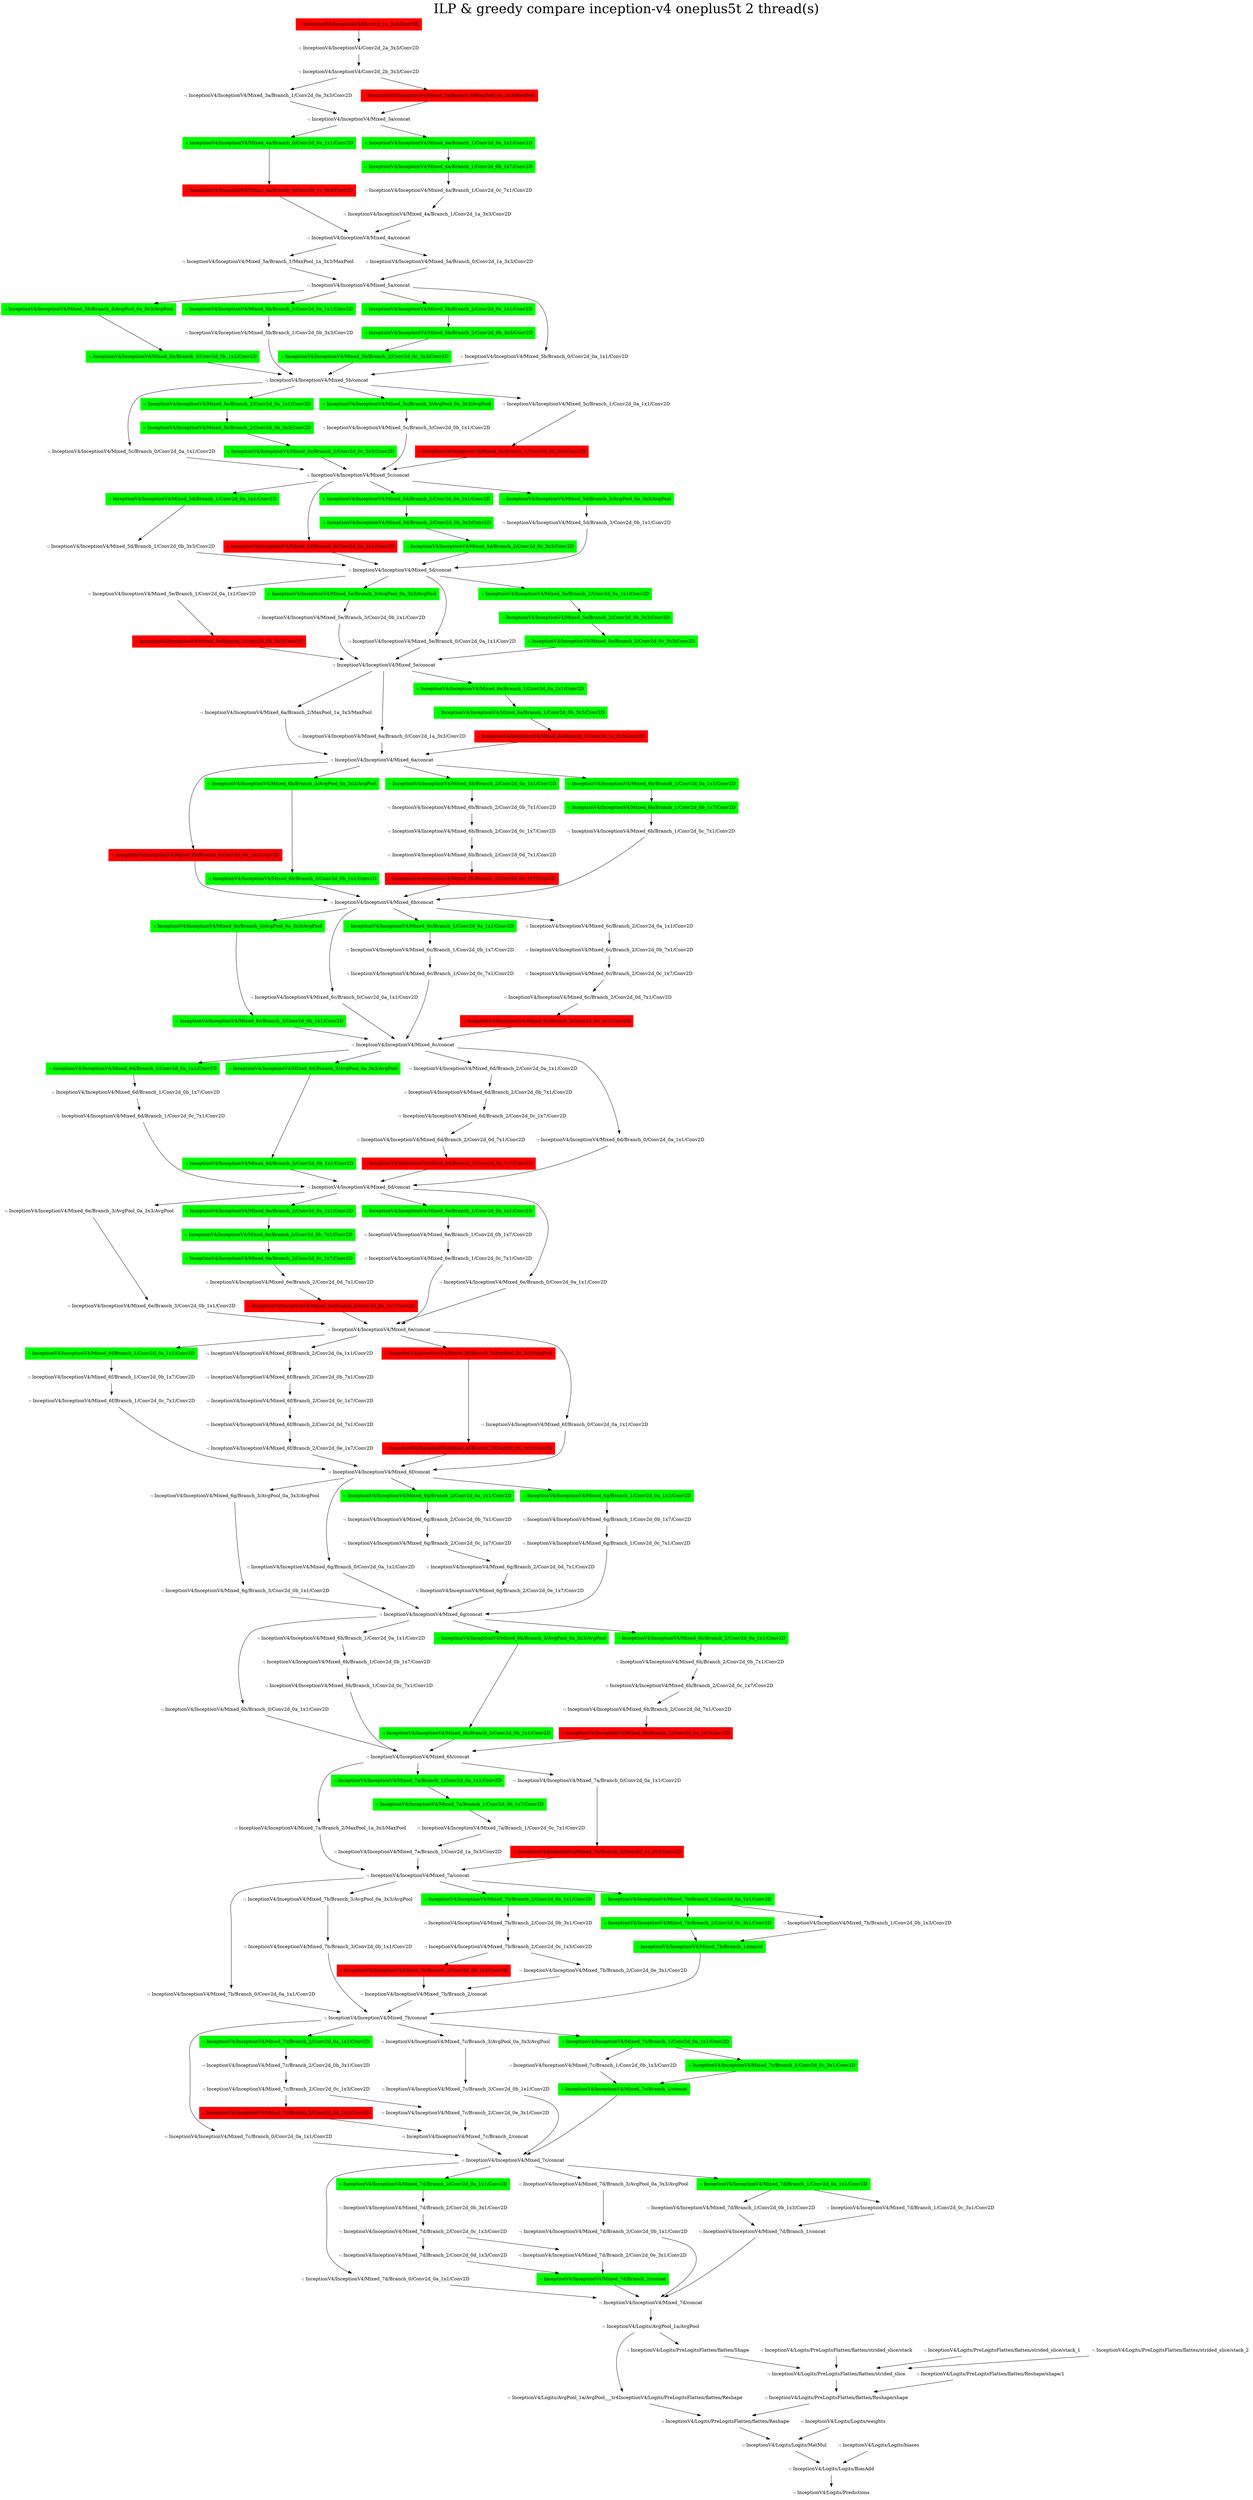 digraph G {
label     = "ILP & greedy compare inception-v4 oneplus5t 2 thread(s)"
    labelloc  =  t // t: Place the graph's title on top.
    fontsize  = 40 // Make title stand out by giving a large font size
    fontcolor = black"-: InceptionV4/InceptionV4/Conv2d_1a_3x3/Conv2D"->"-: InceptionV4/InceptionV4/Conv2d_2a_3x3/Conv2D";
"-: InceptionV4/InceptionV4/Conv2d_1a_3x3/Conv2D" [shape=box,style=filled,color=red];
"-: InceptionV4/InceptionV4/Conv2d_2a_3x3/Conv2D"->"-: InceptionV4/InceptionV4/Conv2d_2b_3x3/Conv2D";
"-: InceptionV4/InceptionV4/Conv2d_2a_3x3/Conv2D" [shape=box,style=filled,color=white];
"-: InceptionV4/InceptionV4/Conv2d_2b_3x3/Conv2D"->"-: InceptionV4/InceptionV4/Mixed_3a/Branch_1/Conv2d_0a_3x3/Conv2D";
"-: InceptionV4/InceptionV4/Conv2d_2b_3x3/Conv2D"->"-: InceptionV4/InceptionV4/Mixed_3a/Branch_0/MaxPool_0a_3x3/MaxPool";
"-: InceptionV4/InceptionV4/Conv2d_2b_3x3/Conv2D" [shape=box,style=filled,color=white];
"-: InceptionV4/InceptionV4/Mixed_3a/Branch_0/MaxPool_0a_3x3/MaxPool"->"-: InceptionV4/InceptionV4/Mixed_3a/concat";
"-: InceptionV4/InceptionV4/Mixed_3a/Branch_0/MaxPool_0a_3x3/MaxPool" [shape=box,style=filled,color=red];
"-: InceptionV4/InceptionV4/Mixed_3a/Branch_1/Conv2d_0a_3x3/Conv2D"->"-: InceptionV4/InceptionV4/Mixed_3a/concat";
"-: InceptionV4/InceptionV4/Mixed_3a/Branch_1/Conv2d_0a_3x3/Conv2D" [shape=box,style=filled,color=white];
"-: InceptionV4/InceptionV4/Mixed_3a/concat"->"-: InceptionV4/InceptionV4/Mixed_4a/Branch_0/Conv2d_0a_1x1/Conv2D";
"-: InceptionV4/InceptionV4/Mixed_3a/concat"->"-: InceptionV4/InceptionV4/Mixed_4a/Branch_1/Conv2d_0a_1x1/Conv2D";
"-: InceptionV4/InceptionV4/Mixed_3a/concat" [shape=box,style=filled,color=white];
"-: InceptionV4/InceptionV4/Mixed_4a/Branch_0/Conv2d_0a_1x1/Conv2D"->"-: InceptionV4/InceptionV4/Mixed_4a/Branch_0/Conv2d_1a_3x3/Conv2D";
"-: InceptionV4/InceptionV4/Mixed_4a/Branch_0/Conv2d_0a_1x1/Conv2D" [shape=box,style=filled,color=green];
"-: InceptionV4/InceptionV4/Mixed_4a/Branch_0/Conv2d_1a_3x3/Conv2D"->"-: InceptionV4/InceptionV4/Mixed_4a/concat";
"-: InceptionV4/InceptionV4/Mixed_4a/Branch_0/Conv2d_1a_3x3/Conv2D" [shape=box,style=filled,color=red];
"-: InceptionV4/InceptionV4/Mixed_4a/Branch_1/Conv2d_0a_1x1/Conv2D"->"-: InceptionV4/InceptionV4/Mixed_4a/Branch_1/Conv2d_0b_1x7/Conv2D";
"-: InceptionV4/InceptionV4/Mixed_4a/Branch_1/Conv2d_0a_1x1/Conv2D" [shape=box,style=filled,color=green];
"-: InceptionV4/InceptionV4/Mixed_4a/Branch_1/Conv2d_0b_1x7/Conv2D"->"-: InceptionV4/InceptionV4/Mixed_4a/Branch_1/Conv2d_0c_7x1/Conv2D";
"-: InceptionV4/InceptionV4/Mixed_4a/Branch_1/Conv2d_0b_1x7/Conv2D" [shape=box,style=filled,color=green];
"-: InceptionV4/InceptionV4/Mixed_4a/Branch_1/Conv2d_0c_7x1/Conv2D"->"-: InceptionV4/InceptionV4/Mixed_4a/Branch_1/Conv2d_1a_3x3/Conv2D";
"-: InceptionV4/InceptionV4/Mixed_4a/Branch_1/Conv2d_0c_7x1/Conv2D" [shape=box,style=filled,color=white];
"-: InceptionV4/InceptionV4/Mixed_4a/Branch_1/Conv2d_1a_3x3/Conv2D"->"-: InceptionV4/InceptionV4/Mixed_4a/concat";
"-: InceptionV4/InceptionV4/Mixed_4a/Branch_1/Conv2d_1a_3x3/Conv2D" [shape=box,style=filled,color=white];
"-: InceptionV4/InceptionV4/Mixed_4a/concat"->"-: InceptionV4/InceptionV4/Mixed_5a/Branch_1/MaxPool_1a_3x3/MaxPool";
"-: InceptionV4/InceptionV4/Mixed_4a/concat"->"-: InceptionV4/InceptionV4/Mixed_5a/Branch_0/Conv2d_1a_3x3/Conv2D";
"-: InceptionV4/InceptionV4/Mixed_4a/concat" [shape=box,style=filled,color=white];
"-: InceptionV4/InceptionV4/Mixed_5a/Branch_0/Conv2d_1a_3x3/Conv2D"->"-: InceptionV4/InceptionV4/Mixed_5a/concat";
"-: InceptionV4/InceptionV4/Mixed_5a/Branch_0/Conv2d_1a_3x3/Conv2D" [shape=box,style=filled,color=white];
"-: InceptionV4/InceptionV4/Mixed_5a/Branch_1/MaxPool_1a_3x3/MaxPool"->"-: InceptionV4/InceptionV4/Mixed_5a/concat";
"-: InceptionV4/InceptionV4/Mixed_5a/Branch_1/MaxPool_1a_3x3/MaxPool" [shape=box,style=filled,color=white];
"-: InceptionV4/InceptionV4/Mixed_5a/concat"->"-: InceptionV4/InceptionV4/Mixed_5b/Branch_3/AvgPool_0a_3x3/AvgPool";
"-: InceptionV4/InceptionV4/Mixed_5a/concat"->"-: InceptionV4/InceptionV4/Mixed_5b/Branch_1/Conv2d_0a_1x1/Conv2D";
"-: InceptionV4/InceptionV4/Mixed_5a/concat"->"-: InceptionV4/InceptionV4/Mixed_5b/Branch_2/Conv2d_0a_1x1/Conv2D";
"-: InceptionV4/InceptionV4/Mixed_5a/concat"->"-: InceptionV4/InceptionV4/Mixed_5b/Branch_0/Conv2d_0a_1x1/Conv2D";
"-: InceptionV4/InceptionV4/Mixed_5a/concat" [shape=box,style=filled,color=white];
"-: InceptionV4/InceptionV4/Mixed_5b/Branch_0/Conv2d_0a_1x1/Conv2D"->"-: InceptionV4/InceptionV4/Mixed_5b/concat";
"-: InceptionV4/InceptionV4/Mixed_5b/Branch_0/Conv2d_0a_1x1/Conv2D" [shape=box,style=filled,color=white];
"-: InceptionV4/InceptionV4/Mixed_5b/Branch_1/Conv2d_0a_1x1/Conv2D"->"-: InceptionV4/InceptionV4/Mixed_5b/Branch_1/Conv2d_0b_3x3/Conv2D";
"-: InceptionV4/InceptionV4/Mixed_5b/Branch_1/Conv2d_0a_1x1/Conv2D" [shape=box,style=filled,color=green];
"-: InceptionV4/InceptionV4/Mixed_5b/Branch_1/Conv2d_0b_3x3/Conv2D"->"-: InceptionV4/InceptionV4/Mixed_5b/concat";
"-: InceptionV4/InceptionV4/Mixed_5b/Branch_1/Conv2d_0b_3x3/Conv2D" [shape=box,style=filled,color=white];
"-: InceptionV4/InceptionV4/Mixed_5b/Branch_2/Conv2d_0a_1x1/Conv2D"->"-: InceptionV4/InceptionV4/Mixed_5b/Branch_2/Conv2d_0b_3x3/Conv2D";
"-: InceptionV4/InceptionV4/Mixed_5b/Branch_2/Conv2d_0a_1x1/Conv2D" [shape=box,style=filled,color=green];
"-: InceptionV4/InceptionV4/Mixed_5b/Branch_2/Conv2d_0b_3x3/Conv2D"->"-: InceptionV4/InceptionV4/Mixed_5b/Branch_2/Conv2d_0c_3x3/Conv2D";
"-: InceptionV4/InceptionV4/Mixed_5b/Branch_2/Conv2d_0b_3x3/Conv2D" [shape=box,style=filled,color=green];
"-: InceptionV4/InceptionV4/Mixed_5b/Branch_2/Conv2d_0c_3x3/Conv2D"->"-: InceptionV4/InceptionV4/Mixed_5b/concat";
"-: InceptionV4/InceptionV4/Mixed_5b/Branch_2/Conv2d_0c_3x3/Conv2D" [shape=box,style=filled,color=green];
"-: InceptionV4/InceptionV4/Mixed_5b/Branch_3/AvgPool_0a_3x3/AvgPool"->"-: InceptionV4/InceptionV4/Mixed_5b/Branch_3/Conv2d_0b_1x1/Conv2D";
"-: InceptionV4/InceptionV4/Mixed_5b/Branch_3/AvgPool_0a_3x3/AvgPool" [shape=box,style=filled,color=green];
"-: InceptionV4/InceptionV4/Mixed_5b/Branch_3/Conv2d_0b_1x1/Conv2D"->"-: InceptionV4/InceptionV4/Mixed_5b/concat";
"-: InceptionV4/InceptionV4/Mixed_5b/Branch_3/Conv2d_0b_1x1/Conv2D" [shape=box,style=filled,color=green];
"-: InceptionV4/InceptionV4/Mixed_5b/concat"->"-: InceptionV4/InceptionV4/Mixed_5c/Branch_0/Conv2d_0a_1x1/Conv2D";
"-: InceptionV4/InceptionV4/Mixed_5b/concat"->"-: InceptionV4/InceptionV4/Mixed_5c/Branch_2/Conv2d_0a_1x1/Conv2D";
"-: InceptionV4/InceptionV4/Mixed_5b/concat"->"-: InceptionV4/InceptionV4/Mixed_5c/Branch_3/AvgPool_0a_3x3/AvgPool";
"-: InceptionV4/InceptionV4/Mixed_5b/concat"->"-: InceptionV4/InceptionV4/Mixed_5c/Branch_1/Conv2d_0a_1x1/Conv2D";
"-: InceptionV4/InceptionV4/Mixed_5b/concat" [shape=box,style=filled,color=white];
"-: InceptionV4/InceptionV4/Mixed_5c/Branch_0/Conv2d_0a_1x1/Conv2D"->"-: InceptionV4/InceptionV4/Mixed_5c/concat";
"-: InceptionV4/InceptionV4/Mixed_5c/Branch_0/Conv2d_0a_1x1/Conv2D" [shape=box,style=filled,color=white];
"-: InceptionV4/InceptionV4/Mixed_5c/Branch_1/Conv2d_0a_1x1/Conv2D"->"-: InceptionV4/InceptionV4/Mixed_5c/Branch_1/Conv2d_0b_3x3/Conv2D";
"-: InceptionV4/InceptionV4/Mixed_5c/Branch_1/Conv2d_0a_1x1/Conv2D" [shape=box,style=filled,color=white];
"-: InceptionV4/InceptionV4/Mixed_5c/Branch_1/Conv2d_0b_3x3/Conv2D"->"-: InceptionV4/InceptionV4/Mixed_5c/concat";
"-: InceptionV4/InceptionV4/Mixed_5c/Branch_1/Conv2d_0b_3x3/Conv2D" [shape=box,style=filled,color=red];
"-: InceptionV4/InceptionV4/Mixed_5c/Branch_2/Conv2d_0a_1x1/Conv2D"->"-: InceptionV4/InceptionV4/Mixed_5c/Branch_2/Conv2d_0b_3x3/Conv2D";
"-: InceptionV4/InceptionV4/Mixed_5c/Branch_2/Conv2d_0a_1x1/Conv2D" [shape=box,style=filled,color=green];
"-: InceptionV4/InceptionV4/Mixed_5c/Branch_2/Conv2d_0b_3x3/Conv2D"->"-: InceptionV4/InceptionV4/Mixed_5c/Branch_2/Conv2d_0c_3x3/Conv2D";
"-: InceptionV4/InceptionV4/Mixed_5c/Branch_2/Conv2d_0b_3x3/Conv2D" [shape=box,style=filled,color=green];
"-: InceptionV4/InceptionV4/Mixed_5c/Branch_2/Conv2d_0c_3x3/Conv2D"->"-: InceptionV4/InceptionV4/Mixed_5c/concat";
"-: InceptionV4/InceptionV4/Mixed_5c/Branch_2/Conv2d_0c_3x3/Conv2D" [shape=box,style=filled,color=green];
"-: InceptionV4/InceptionV4/Mixed_5c/Branch_3/AvgPool_0a_3x3/AvgPool"->"-: InceptionV4/InceptionV4/Mixed_5c/Branch_3/Conv2d_0b_1x1/Conv2D";
"-: InceptionV4/InceptionV4/Mixed_5c/Branch_3/AvgPool_0a_3x3/AvgPool" [shape=box,style=filled,color=green];
"-: InceptionV4/InceptionV4/Mixed_5c/Branch_3/Conv2d_0b_1x1/Conv2D"->"-: InceptionV4/InceptionV4/Mixed_5c/concat";
"-: InceptionV4/InceptionV4/Mixed_5c/Branch_3/Conv2d_0b_1x1/Conv2D" [shape=box,style=filled,color=white];
"-: InceptionV4/InceptionV4/Mixed_5c/concat"->"-: InceptionV4/InceptionV4/Mixed_5d/Branch_1/Conv2d_0a_1x1/Conv2D";
"-: InceptionV4/InceptionV4/Mixed_5c/concat"->"-: InceptionV4/InceptionV4/Mixed_5d/Branch_0/Conv2d_0a_1x1/Conv2D";
"-: InceptionV4/InceptionV4/Mixed_5c/concat"->"-: InceptionV4/InceptionV4/Mixed_5d/Branch_2/Conv2d_0a_1x1/Conv2D";
"-: InceptionV4/InceptionV4/Mixed_5c/concat"->"-: InceptionV4/InceptionV4/Mixed_5d/Branch_3/AvgPool_0a_3x3/AvgPool";
"-: InceptionV4/InceptionV4/Mixed_5c/concat" [shape=box,style=filled,color=white];
"-: InceptionV4/InceptionV4/Mixed_5d/Branch_0/Conv2d_0a_1x1/Conv2D"->"-: InceptionV4/InceptionV4/Mixed_5d/concat";
"-: InceptionV4/InceptionV4/Mixed_5d/Branch_0/Conv2d_0a_1x1/Conv2D" [shape=box,style=filled,color=red];
"-: InceptionV4/InceptionV4/Mixed_5d/Branch_1/Conv2d_0a_1x1/Conv2D"->"-: InceptionV4/InceptionV4/Mixed_5d/Branch_1/Conv2d_0b_3x3/Conv2D";
"-: InceptionV4/InceptionV4/Mixed_5d/Branch_1/Conv2d_0a_1x1/Conv2D" [shape=box,style=filled,color=green];
"-: InceptionV4/InceptionV4/Mixed_5d/Branch_1/Conv2d_0b_3x3/Conv2D"->"-: InceptionV4/InceptionV4/Mixed_5d/concat";
"-: InceptionV4/InceptionV4/Mixed_5d/Branch_1/Conv2d_0b_3x3/Conv2D" [shape=box,style=filled,color=white];
"-: InceptionV4/InceptionV4/Mixed_5d/Branch_2/Conv2d_0a_1x1/Conv2D"->"-: InceptionV4/InceptionV4/Mixed_5d/Branch_2/Conv2d_0b_3x3/Conv2D";
"-: InceptionV4/InceptionV4/Mixed_5d/Branch_2/Conv2d_0a_1x1/Conv2D" [shape=box,style=filled,color=green];
"-: InceptionV4/InceptionV4/Mixed_5d/Branch_2/Conv2d_0b_3x3/Conv2D"->"-: InceptionV4/InceptionV4/Mixed_5d/Branch_2/Conv2d_0c_3x3/Conv2D";
"-: InceptionV4/InceptionV4/Mixed_5d/Branch_2/Conv2d_0b_3x3/Conv2D" [shape=box,style=filled,color=green];
"-: InceptionV4/InceptionV4/Mixed_5d/Branch_2/Conv2d_0c_3x3/Conv2D"->"-: InceptionV4/InceptionV4/Mixed_5d/concat";
"-: InceptionV4/InceptionV4/Mixed_5d/Branch_2/Conv2d_0c_3x3/Conv2D" [shape=box,style=filled,color=green];
"-: InceptionV4/InceptionV4/Mixed_5d/Branch_3/AvgPool_0a_3x3/AvgPool"->"-: InceptionV4/InceptionV4/Mixed_5d/Branch_3/Conv2d_0b_1x1/Conv2D";
"-: InceptionV4/InceptionV4/Mixed_5d/Branch_3/AvgPool_0a_3x3/AvgPool" [shape=box,style=filled,color=green];
"-: InceptionV4/InceptionV4/Mixed_5d/Branch_3/Conv2d_0b_1x1/Conv2D"->"-: InceptionV4/InceptionV4/Mixed_5d/concat";
"-: InceptionV4/InceptionV4/Mixed_5d/Branch_3/Conv2d_0b_1x1/Conv2D" [shape=box,style=filled,color=white];
"-: InceptionV4/InceptionV4/Mixed_5d/concat"->"-: InceptionV4/InceptionV4/Mixed_5e/Branch_1/Conv2d_0a_1x1/Conv2D";
"-: InceptionV4/InceptionV4/Mixed_5d/concat"->"-: InceptionV4/InceptionV4/Mixed_5e/Branch_3/AvgPool_0a_3x3/AvgPool";
"-: InceptionV4/InceptionV4/Mixed_5d/concat"->"-: InceptionV4/InceptionV4/Mixed_5e/Branch_0/Conv2d_0a_1x1/Conv2D";
"-: InceptionV4/InceptionV4/Mixed_5d/concat"->"-: InceptionV4/InceptionV4/Mixed_5e/Branch_2/Conv2d_0a_1x1/Conv2D";
"-: InceptionV4/InceptionV4/Mixed_5d/concat" [shape=box,style=filled,color=white];
"-: InceptionV4/InceptionV4/Mixed_5e/Branch_0/Conv2d_0a_1x1/Conv2D"->"-: InceptionV4/InceptionV4/Mixed_5e/concat";
"-: InceptionV4/InceptionV4/Mixed_5e/Branch_0/Conv2d_0a_1x1/Conv2D" [shape=box,style=filled,color=white];
"-: InceptionV4/InceptionV4/Mixed_5e/Branch_1/Conv2d_0a_1x1/Conv2D"->"-: InceptionV4/InceptionV4/Mixed_5e/Branch_1/Conv2d_0b_3x3/Conv2D";
"-: InceptionV4/InceptionV4/Mixed_5e/Branch_1/Conv2d_0a_1x1/Conv2D" [shape=box,style=filled,color=white];
"-: InceptionV4/InceptionV4/Mixed_5e/Branch_1/Conv2d_0b_3x3/Conv2D"->"-: InceptionV4/InceptionV4/Mixed_5e/concat";
"-: InceptionV4/InceptionV4/Mixed_5e/Branch_1/Conv2d_0b_3x3/Conv2D" [shape=box,style=filled,color=red];
"-: InceptionV4/InceptionV4/Mixed_5e/Branch_2/Conv2d_0a_1x1/Conv2D"->"-: InceptionV4/InceptionV4/Mixed_5e/Branch_2/Conv2d_0b_3x3/Conv2D";
"-: InceptionV4/InceptionV4/Mixed_5e/Branch_2/Conv2d_0a_1x1/Conv2D" [shape=box,style=filled,color=green];
"-: InceptionV4/InceptionV4/Mixed_5e/Branch_2/Conv2d_0b_3x3/Conv2D"->"-: InceptionV4/InceptionV4/Mixed_5e/Branch_2/Conv2d_0c_3x3/Conv2D";
"-: InceptionV4/InceptionV4/Mixed_5e/Branch_2/Conv2d_0b_3x3/Conv2D" [shape=box,style=filled,color=green];
"-: InceptionV4/InceptionV4/Mixed_5e/Branch_2/Conv2d_0c_3x3/Conv2D"->"-: InceptionV4/InceptionV4/Mixed_5e/concat";
"-: InceptionV4/InceptionV4/Mixed_5e/Branch_2/Conv2d_0c_3x3/Conv2D" [shape=box,style=filled,color=green];
"-: InceptionV4/InceptionV4/Mixed_5e/Branch_3/AvgPool_0a_3x3/AvgPool"->"-: InceptionV4/InceptionV4/Mixed_5e/Branch_3/Conv2d_0b_1x1/Conv2D";
"-: InceptionV4/InceptionV4/Mixed_5e/Branch_3/AvgPool_0a_3x3/AvgPool" [shape=box,style=filled,color=green];
"-: InceptionV4/InceptionV4/Mixed_5e/Branch_3/Conv2d_0b_1x1/Conv2D"->"-: InceptionV4/InceptionV4/Mixed_5e/concat";
"-: InceptionV4/InceptionV4/Mixed_5e/Branch_3/Conv2d_0b_1x1/Conv2D" [shape=box,style=filled,color=white];
"-: InceptionV4/InceptionV4/Mixed_5e/concat"->"-: InceptionV4/InceptionV4/Mixed_6a/Branch_2/MaxPool_1a_3x3/MaxPool";
"-: InceptionV4/InceptionV4/Mixed_5e/concat"->"-: InceptionV4/InceptionV4/Mixed_6a/Branch_0/Conv2d_1a_3x3/Conv2D";
"-: InceptionV4/InceptionV4/Mixed_5e/concat"->"-: InceptionV4/InceptionV4/Mixed_6a/Branch_1/Conv2d_0a_1x1/Conv2D";
"-: InceptionV4/InceptionV4/Mixed_5e/concat" [shape=box,style=filled,color=white];
"-: InceptionV4/InceptionV4/Mixed_6a/Branch_0/Conv2d_1a_3x3/Conv2D"->"-: InceptionV4/InceptionV4/Mixed_6a/concat";
"-: InceptionV4/InceptionV4/Mixed_6a/Branch_0/Conv2d_1a_3x3/Conv2D" [shape=box,style=filled,color=white];
"-: InceptionV4/InceptionV4/Mixed_6a/Branch_1/Conv2d_0a_1x1/Conv2D"->"-: InceptionV4/InceptionV4/Mixed_6a/Branch_1/Conv2d_0b_3x3/Conv2D";
"-: InceptionV4/InceptionV4/Mixed_6a/Branch_1/Conv2d_0a_1x1/Conv2D" [shape=box,style=filled,color=green];
"-: InceptionV4/InceptionV4/Mixed_6a/Branch_1/Conv2d_0b_3x3/Conv2D"->"-: InceptionV4/InceptionV4/Mixed_6a/Branch_1/Conv2d_1a_3x3/Conv2D";
"-: InceptionV4/InceptionV4/Mixed_6a/Branch_1/Conv2d_0b_3x3/Conv2D" [shape=box,style=filled,color=green];
"-: InceptionV4/InceptionV4/Mixed_6a/Branch_1/Conv2d_1a_3x3/Conv2D"->"-: InceptionV4/InceptionV4/Mixed_6a/concat";
"-: InceptionV4/InceptionV4/Mixed_6a/Branch_1/Conv2d_1a_3x3/Conv2D" [shape=box,style=filled,color=red];
"-: InceptionV4/InceptionV4/Mixed_6a/Branch_2/MaxPool_1a_3x3/MaxPool"->"-: InceptionV4/InceptionV4/Mixed_6a/concat";
"-: InceptionV4/InceptionV4/Mixed_6a/Branch_2/MaxPool_1a_3x3/MaxPool" [shape=box,style=filled,color=white];
"-: InceptionV4/InceptionV4/Mixed_6a/concat"->"-: InceptionV4/InceptionV4/Mixed_6b/Branch_0/Conv2d_0a_1x1/Conv2D";
"-: InceptionV4/InceptionV4/Mixed_6a/concat"->"-: InceptionV4/InceptionV4/Mixed_6b/Branch_3/AvgPool_0a_3x3/AvgPool";
"-: InceptionV4/InceptionV4/Mixed_6a/concat"->"-: InceptionV4/InceptionV4/Mixed_6b/Branch_2/Conv2d_0a_1x1/Conv2D";
"-: InceptionV4/InceptionV4/Mixed_6a/concat"->"-: InceptionV4/InceptionV4/Mixed_6b/Branch_1/Conv2d_0a_1x1/Conv2D";
"-: InceptionV4/InceptionV4/Mixed_6a/concat" [shape=box,style=filled,color=white];
"-: InceptionV4/InceptionV4/Mixed_6b/Branch_0/Conv2d_0a_1x1/Conv2D"->"-: InceptionV4/InceptionV4/Mixed_6b/concat";
"-: InceptionV4/InceptionV4/Mixed_6b/Branch_0/Conv2d_0a_1x1/Conv2D" [shape=box,style=filled,color=red];
"-: InceptionV4/InceptionV4/Mixed_6b/Branch_1/Conv2d_0a_1x1/Conv2D"->"-: InceptionV4/InceptionV4/Mixed_6b/Branch_1/Conv2d_0b_1x7/Conv2D";
"-: InceptionV4/InceptionV4/Mixed_6b/Branch_1/Conv2d_0a_1x1/Conv2D" [shape=box,style=filled,color=green];
"-: InceptionV4/InceptionV4/Mixed_6b/Branch_1/Conv2d_0b_1x7/Conv2D"->"-: InceptionV4/InceptionV4/Mixed_6b/Branch_1/Conv2d_0c_7x1/Conv2D";
"-: InceptionV4/InceptionV4/Mixed_6b/Branch_1/Conv2d_0b_1x7/Conv2D" [shape=box,style=filled,color=green];
"-: InceptionV4/InceptionV4/Mixed_6b/Branch_1/Conv2d_0c_7x1/Conv2D"->"-: InceptionV4/InceptionV4/Mixed_6b/concat";
"-: InceptionV4/InceptionV4/Mixed_6b/Branch_1/Conv2d_0c_7x1/Conv2D" [shape=box,style=filled,color=white];
"-: InceptionV4/InceptionV4/Mixed_6b/Branch_2/Conv2d_0a_1x1/Conv2D"->"-: InceptionV4/InceptionV4/Mixed_6b/Branch_2/Conv2d_0b_7x1/Conv2D";
"-: InceptionV4/InceptionV4/Mixed_6b/Branch_2/Conv2d_0a_1x1/Conv2D" [shape=box,style=filled,color=green];
"-: InceptionV4/InceptionV4/Mixed_6b/Branch_2/Conv2d_0b_7x1/Conv2D"->"-: InceptionV4/InceptionV4/Mixed_6b/Branch_2/Conv2d_0c_1x7/Conv2D";
"-: InceptionV4/InceptionV4/Mixed_6b/Branch_2/Conv2d_0b_7x1/Conv2D" [shape=box,style=filled,color=white];
"-: InceptionV4/InceptionV4/Mixed_6b/Branch_2/Conv2d_0c_1x7/Conv2D"->"-: InceptionV4/InceptionV4/Mixed_6b/Branch_2/Conv2d_0d_7x1/Conv2D";
"-: InceptionV4/InceptionV4/Mixed_6b/Branch_2/Conv2d_0c_1x7/Conv2D" [shape=box,style=filled,color=white];
"-: InceptionV4/InceptionV4/Mixed_6b/Branch_2/Conv2d_0d_7x1/Conv2D"->"-: InceptionV4/InceptionV4/Mixed_6b/Branch_2/Conv2d_0e_1x7/Conv2D";
"-: InceptionV4/InceptionV4/Mixed_6b/Branch_2/Conv2d_0d_7x1/Conv2D" [shape=box,style=filled,color=white];
"-: InceptionV4/InceptionV4/Mixed_6b/Branch_2/Conv2d_0e_1x7/Conv2D"->"-: InceptionV4/InceptionV4/Mixed_6b/concat";
"-: InceptionV4/InceptionV4/Mixed_6b/Branch_2/Conv2d_0e_1x7/Conv2D" [shape=box,style=filled,color=red];
"-: InceptionV4/InceptionV4/Mixed_6b/Branch_3/AvgPool_0a_3x3/AvgPool"->"-: InceptionV4/InceptionV4/Mixed_6b/Branch_3/Conv2d_0b_1x1/Conv2D";
"-: InceptionV4/InceptionV4/Mixed_6b/Branch_3/AvgPool_0a_3x3/AvgPool" [shape=box,style=filled,color=green];
"-: InceptionV4/InceptionV4/Mixed_6b/Branch_3/Conv2d_0b_1x1/Conv2D"->"-: InceptionV4/InceptionV4/Mixed_6b/concat";
"-: InceptionV4/InceptionV4/Mixed_6b/Branch_3/Conv2d_0b_1x1/Conv2D" [shape=box,style=filled,color=green];
"-: InceptionV4/InceptionV4/Mixed_6b/concat"->"-: InceptionV4/InceptionV4/Mixed_6c/Branch_3/AvgPool_0a_3x3/AvgPool";
"-: InceptionV4/InceptionV4/Mixed_6b/concat"->"-: InceptionV4/InceptionV4/Mixed_6c/Branch_0/Conv2d_0a_1x1/Conv2D";
"-: InceptionV4/InceptionV4/Mixed_6b/concat"->"-: InceptionV4/InceptionV4/Mixed_6c/Branch_1/Conv2d_0a_1x1/Conv2D";
"-: InceptionV4/InceptionV4/Mixed_6b/concat"->"-: InceptionV4/InceptionV4/Mixed_6c/Branch_2/Conv2d_0a_1x1/Conv2D";
"-: InceptionV4/InceptionV4/Mixed_6b/concat" [shape=box,style=filled,color=white];
"-: InceptionV4/InceptionV4/Mixed_6c/Branch_0/Conv2d_0a_1x1/Conv2D"->"-: InceptionV4/InceptionV4/Mixed_6c/concat";
"-: InceptionV4/InceptionV4/Mixed_6c/Branch_0/Conv2d_0a_1x1/Conv2D" [shape=box,style=filled,color=white];
"-: InceptionV4/InceptionV4/Mixed_6c/Branch_1/Conv2d_0a_1x1/Conv2D"->"-: InceptionV4/InceptionV4/Mixed_6c/Branch_1/Conv2d_0b_1x7/Conv2D";
"-: InceptionV4/InceptionV4/Mixed_6c/Branch_1/Conv2d_0a_1x1/Conv2D" [shape=box,style=filled,color=green];
"-: InceptionV4/InceptionV4/Mixed_6c/Branch_1/Conv2d_0b_1x7/Conv2D"->"-: InceptionV4/InceptionV4/Mixed_6c/Branch_1/Conv2d_0c_7x1/Conv2D";
"-: InceptionV4/InceptionV4/Mixed_6c/Branch_1/Conv2d_0b_1x7/Conv2D" [shape=box,style=filled,color=white];
"-: InceptionV4/InceptionV4/Mixed_6c/Branch_1/Conv2d_0c_7x1/Conv2D"->"-: InceptionV4/InceptionV4/Mixed_6c/concat";
"-: InceptionV4/InceptionV4/Mixed_6c/Branch_1/Conv2d_0c_7x1/Conv2D" [shape=box,style=filled,color=white];
"-: InceptionV4/InceptionV4/Mixed_6c/Branch_2/Conv2d_0a_1x1/Conv2D"->"-: InceptionV4/InceptionV4/Mixed_6c/Branch_2/Conv2d_0b_7x1/Conv2D";
"-: InceptionV4/InceptionV4/Mixed_6c/Branch_2/Conv2d_0a_1x1/Conv2D" [shape=box,style=filled,color=white];
"-: InceptionV4/InceptionV4/Mixed_6c/Branch_2/Conv2d_0b_7x1/Conv2D"->"-: InceptionV4/InceptionV4/Mixed_6c/Branch_2/Conv2d_0c_1x7/Conv2D";
"-: InceptionV4/InceptionV4/Mixed_6c/Branch_2/Conv2d_0b_7x1/Conv2D" [shape=box,style=filled,color=white];
"-: InceptionV4/InceptionV4/Mixed_6c/Branch_2/Conv2d_0c_1x7/Conv2D"->"-: InceptionV4/InceptionV4/Mixed_6c/Branch_2/Conv2d_0d_7x1/Conv2D";
"-: InceptionV4/InceptionV4/Mixed_6c/Branch_2/Conv2d_0c_1x7/Conv2D" [shape=box,style=filled,color=white];
"-: InceptionV4/InceptionV4/Mixed_6c/Branch_2/Conv2d_0d_7x1/Conv2D"->"-: InceptionV4/InceptionV4/Mixed_6c/Branch_2/Conv2d_0e_1x7/Conv2D";
"-: InceptionV4/InceptionV4/Mixed_6c/Branch_2/Conv2d_0d_7x1/Conv2D" [shape=box,style=filled,color=white];
"-: InceptionV4/InceptionV4/Mixed_6c/Branch_2/Conv2d_0e_1x7/Conv2D"->"-: InceptionV4/InceptionV4/Mixed_6c/concat";
"-: InceptionV4/InceptionV4/Mixed_6c/Branch_2/Conv2d_0e_1x7/Conv2D" [shape=box,style=filled,color=red];
"-: InceptionV4/InceptionV4/Mixed_6c/Branch_3/AvgPool_0a_3x3/AvgPool"->"-: InceptionV4/InceptionV4/Mixed_6c/Branch_3/Conv2d_0b_1x1/Conv2D";
"-: InceptionV4/InceptionV4/Mixed_6c/Branch_3/AvgPool_0a_3x3/AvgPool" [shape=box,style=filled,color=green];
"-: InceptionV4/InceptionV4/Mixed_6c/Branch_3/Conv2d_0b_1x1/Conv2D"->"-: InceptionV4/InceptionV4/Mixed_6c/concat";
"-: InceptionV4/InceptionV4/Mixed_6c/Branch_3/Conv2d_0b_1x1/Conv2D" [shape=box,style=filled,color=green];
"-: InceptionV4/InceptionV4/Mixed_6c/concat"->"-: InceptionV4/InceptionV4/Mixed_6d/Branch_1/Conv2d_0a_1x1/Conv2D";
"-: InceptionV4/InceptionV4/Mixed_6c/concat"->"-: InceptionV4/InceptionV4/Mixed_6d/Branch_3/AvgPool_0a_3x3/AvgPool";
"-: InceptionV4/InceptionV4/Mixed_6c/concat"->"-: InceptionV4/InceptionV4/Mixed_6d/Branch_2/Conv2d_0a_1x1/Conv2D";
"-: InceptionV4/InceptionV4/Mixed_6c/concat"->"-: InceptionV4/InceptionV4/Mixed_6d/Branch_0/Conv2d_0a_1x1/Conv2D";
"-: InceptionV4/InceptionV4/Mixed_6c/concat" [shape=box,style=filled,color=white];
"-: InceptionV4/InceptionV4/Mixed_6d/Branch_0/Conv2d_0a_1x1/Conv2D"->"-: InceptionV4/InceptionV4/Mixed_6d/concat";
"-: InceptionV4/InceptionV4/Mixed_6d/Branch_0/Conv2d_0a_1x1/Conv2D" [shape=box,style=filled,color=white];
"-: InceptionV4/InceptionV4/Mixed_6d/Branch_1/Conv2d_0a_1x1/Conv2D"->"-: InceptionV4/InceptionV4/Mixed_6d/Branch_1/Conv2d_0b_1x7/Conv2D";
"-: InceptionV4/InceptionV4/Mixed_6d/Branch_1/Conv2d_0a_1x1/Conv2D" [shape=box,style=filled,color=green];
"-: InceptionV4/InceptionV4/Mixed_6d/Branch_1/Conv2d_0b_1x7/Conv2D"->"-: InceptionV4/InceptionV4/Mixed_6d/Branch_1/Conv2d_0c_7x1/Conv2D";
"-: InceptionV4/InceptionV4/Mixed_6d/Branch_1/Conv2d_0b_1x7/Conv2D" [shape=box,style=filled,color=white];
"-: InceptionV4/InceptionV4/Mixed_6d/Branch_1/Conv2d_0c_7x1/Conv2D"->"-: InceptionV4/InceptionV4/Mixed_6d/concat";
"-: InceptionV4/InceptionV4/Mixed_6d/Branch_1/Conv2d_0c_7x1/Conv2D" [shape=box,style=filled,color=white];
"-: InceptionV4/InceptionV4/Mixed_6d/Branch_2/Conv2d_0a_1x1/Conv2D"->"-: InceptionV4/InceptionV4/Mixed_6d/Branch_2/Conv2d_0b_7x1/Conv2D";
"-: InceptionV4/InceptionV4/Mixed_6d/Branch_2/Conv2d_0a_1x1/Conv2D" [shape=box,style=filled,color=white];
"-: InceptionV4/InceptionV4/Mixed_6d/Branch_2/Conv2d_0b_7x1/Conv2D"->"-: InceptionV4/InceptionV4/Mixed_6d/Branch_2/Conv2d_0c_1x7/Conv2D";
"-: InceptionV4/InceptionV4/Mixed_6d/Branch_2/Conv2d_0b_7x1/Conv2D" [shape=box,style=filled,color=white];
"-: InceptionV4/InceptionV4/Mixed_6d/Branch_2/Conv2d_0c_1x7/Conv2D"->"-: InceptionV4/InceptionV4/Mixed_6d/Branch_2/Conv2d_0d_7x1/Conv2D";
"-: InceptionV4/InceptionV4/Mixed_6d/Branch_2/Conv2d_0c_1x7/Conv2D" [shape=box,style=filled,color=white];
"-: InceptionV4/InceptionV4/Mixed_6d/Branch_2/Conv2d_0d_7x1/Conv2D"->"-: InceptionV4/InceptionV4/Mixed_6d/Branch_2/Conv2d_0e_1x7/Conv2D";
"-: InceptionV4/InceptionV4/Mixed_6d/Branch_2/Conv2d_0d_7x1/Conv2D" [shape=box,style=filled,color=white];
"-: InceptionV4/InceptionV4/Mixed_6d/Branch_2/Conv2d_0e_1x7/Conv2D"->"-: InceptionV4/InceptionV4/Mixed_6d/concat";
"-: InceptionV4/InceptionV4/Mixed_6d/Branch_2/Conv2d_0e_1x7/Conv2D" [shape=box,style=filled,color=red];
"-: InceptionV4/InceptionV4/Mixed_6d/Branch_3/AvgPool_0a_3x3/AvgPool"->"-: InceptionV4/InceptionV4/Mixed_6d/Branch_3/Conv2d_0b_1x1/Conv2D";
"-: InceptionV4/InceptionV4/Mixed_6d/Branch_3/AvgPool_0a_3x3/AvgPool" [shape=box,style=filled,color=green];
"-: InceptionV4/InceptionV4/Mixed_6d/Branch_3/Conv2d_0b_1x1/Conv2D"->"-: InceptionV4/InceptionV4/Mixed_6d/concat";
"-: InceptionV4/InceptionV4/Mixed_6d/Branch_3/Conv2d_0b_1x1/Conv2D" [shape=box,style=filled,color=green];
"-: InceptionV4/InceptionV4/Mixed_6d/concat"->"-: InceptionV4/InceptionV4/Mixed_6e/Branch_3/AvgPool_0a_3x3/AvgPool";
"-: InceptionV4/InceptionV4/Mixed_6d/concat"->"-: InceptionV4/InceptionV4/Mixed_6e/Branch_2/Conv2d_0a_1x1/Conv2D";
"-: InceptionV4/InceptionV4/Mixed_6d/concat"->"-: InceptionV4/InceptionV4/Mixed_6e/Branch_1/Conv2d_0a_1x1/Conv2D";
"-: InceptionV4/InceptionV4/Mixed_6d/concat"->"-: InceptionV4/InceptionV4/Mixed_6e/Branch_0/Conv2d_0a_1x1/Conv2D";
"-: InceptionV4/InceptionV4/Mixed_6d/concat" [shape=box,style=filled,color=white];
"-: InceptionV4/InceptionV4/Mixed_6e/Branch_0/Conv2d_0a_1x1/Conv2D"->"-: InceptionV4/InceptionV4/Mixed_6e/concat";
"-: InceptionV4/InceptionV4/Mixed_6e/Branch_0/Conv2d_0a_1x1/Conv2D" [shape=box,style=filled,color=white];
"-: InceptionV4/InceptionV4/Mixed_6e/Branch_1/Conv2d_0a_1x1/Conv2D"->"-: InceptionV4/InceptionV4/Mixed_6e/Branch_1/Conv2d_0b_1x7/Conv2D";
"-: InceptionV4/InceptionV4/Mixed_6e/Branch_1/Conv2d_0a_1x1/Conv2D" [shape=box,style=filled,color=green];
"-: InceptionV4/InceptionV4/Mixed_6e/Branch_1/Conv2d_0b_1x7/Conv2D"->"-: InceptionV4/InceptionV4/Mixed_6e/Branch_1/Conv2d_0c_7x1/Conv2D";
"-: InceptionV4/InceptionV4/Mixed_6e/Branch_1/Conv2d_0b_1x7/Conv2D" [shape=box,style=filled,color=white];
"-: InceptionV4/InceptionV4/Mixed_6e/Branch_1/Conv2d_0c_7x1/Conv2D"->"-: InceptionV4/InceptionV4/Mixed_6e/concat";
"-: InceptionV4/InceptionV4/Mixed_6e/Branch_1/Conv2d_0c_7x1/Conv2D" [shape=box,style=filled,color=white];
"-: InceptionV4/InceptionV4/Mixed_6e/Branch_2/Conv2d_0a_1x1/Conv2D"->"-: InceptionV4/InceptionV4/Mixed_6e/Branch_2/Conv2d_0b_7x1/Conv2D";
"-: InceptionV4/InceptionV4/Mixed_6e/Branch_2/Conv2d_0a_1x1/Conv2D" [shape=box,style=filled,color=green];
"-: InceptionV4/InceptionV4/Mixed_6e/Branch_2/Conv2d_0b_7x1/Conv2D"->"-: InceptionV4/InceptionV4/Mixed_6e/Branch_2/Conv2d_0c_1x7/Conv2D";
"-: InceptionV4/InceptionV4/Mixed_6e/Branch_2/Conv2d_0b_7x1/Conv2D" [shape=box,style=filled,color=green];
"-: InceptionV4/InceptionV4/Mixed_6e/Branch_2/Conv2d_0c_1x7/Conv2D"->"-: InceptionV4/InceptionV4/Mixed_6e/Branch_2/Conv2d_0d_7x1/Conv2D";
"-: InceptionV4/InceptionV4/Mixed_6e/Branch_2/Conv2d_0c_1x7/Conv2D" [shape=box,style=filled,color=green];
"-: InceptionV4/InceptionV4/Mixed_6e/Branch_2/Conv2d_0d_7x1/Conv2D"->"-: InceptionV4/InceptionV4/Mixed_6e/Branch_2/Conv2d_0e_1x7/Conv2D";
"-: InceptionV4/InceptionV4/Mixed_6e/Branch_2/Conv2d_0d_7x1/Conv2D" [shape=box,style=filled,color=white];
"-: InceptionV4/InceptionV4/Mixed_6e/Branch_2/Conv2d_0e_1x7/Conv2D"->"-: InceptionV4/InceptionV4/Mixed_6e/concat";
"-: InceptionV4/InceptionV4/Mixed_6e/Branch_2/Conv2d_0e_1x7/Conv2D" [shape=box,style=filled,color=red];
"-: InceptionV4/InceptionV4/Mixed_6e/Branch_3/AvgPool_0a_3x3/AvgPool"->"-: InceptionV4/InceptionV4/Mixed_6e/Branch_3/Conv2d_0b_1x1/Conv2D";
"-: InceptionV4/InceptionV4/Mixed_6e/Branch_3/AvgPool_0a_3x3/AvgPool" [shape=box,style=filled,color=white];
"-: InceptionV4/InceptionV4/Mixed_6e/Branch_3/Conv2d_0b_1x1/Conv2D"->"-: InceptionV4/InceptionV4/Mixed_6e/concat";
"-: InceptionV4/InceptionV4/Mixed_6e/Branch_3/Conv2d_0b_1x1/Conv2D" [shape=box,style=filled,color=white];
"-: InceptionV4/InceptionV4/Mixed_6e/concat"->"-: InceptionV4/InceptionV4/Mixed_6f/Branch_1/Conv2d_0a_1x1/Conv2D";
"-: InceptionV4/InceptionV4/Mixed_6e/concat"->"-: InceptionV4/InceptionV4/Mixed_6f/Branch_2/Conv2d_0a_1x1/Conv2D";
"-: InceptionV4/InceptionV4/Mixed_6e/concat"->"-: InceptionV4/InceptionV4/Mixed_6f/Branch_3/AvgPool_0a_3x3/AvgPool";
"-: InceptionV4/InceptionV4/Mixed_6e/concat"->"-: InceptionV4/InceptionV4/Mixed_6f/Branch_0/Conv2d_0a_1x1/Conv2D";
"-: InceptionV4/InceptionV4/Mixed_6e/concat" [shape=box,style=filled,color=white];
"-: InceptionV4/InceptionV4/Mixed_6f/Branch_0/Conv2d_0a_1x1/Conv2D"->"-: InceptionV4/InceptionV4/Mixed_6f/concat";
"-: InceptionV4/InceptionV4/Mixed_6f/Branch_0/Conv2d_0a_1x1/Conv2D" [shape=box,style=filled,color=white];
"-: InceptionV4/InceptionV4/Mixed_6f/Branch_1/Conv2d_0a_1x1/Conv2D"->"-: InceptionV4/InceptionV4/Mixed_6f/Branch_1/Conv2d_0b_1x7/Conv2D";
"-: InceptionV4/InceptionV4/Mixed_6f/Branch_1/Conv2d_0a_1x1/Conv2D" [shape=box,style=filled,color=green];
"-: InceptionV4/InceptionV4/Mixed_6f/Branch_1/Conv2d_0b_1x7/Conv2D"->"-: InceptionV4/InceptionV4/Mixed_6f/Branch_1/Conv2d_0c_7x1/Conv2D";
"-: InceptionV4/InceptionV4/Mixed_6f/Branch_1/Conv2d_0b_1x7/Conv2D" [shape=box,style=filled,color=white];
"-: InceptionV4/InceptionV4/Mixed_6f/Branch_1/Conv2d_0c_7x1/Conv2D"->"-: InceptionV4/InceptionV4/Mixed_6f/concat";
"-: InceptionV4/InceptionV4/Mixed_6f/Branch_1/Conv2d_0c_7x1/Conv2D" [shape=box,style=filled,color=white];
"-: InceptionV4/InceptionV4/Mixed_6f/Branch_2/Conv2d_0a_1x1/Conv2D"->"-: InceptionV4/InceptionV4/Mixed_6f/Branch_2/Conv2d_0b_7x1/Conv2D";
"-: InceptionV4/InceptionV4/Mixed_6f/Branch_2/Conv2d_0a_1x1/Conv2D" [shape=box,style=filled,color=white];
"-: InceptionV4/InceptionV4/Mixed_6f/Branch_2/Conv2d_0b_7x1/Conv2D"->"-: InceptionV4/InceptionV4/Mixed_6f/Branch_2/Conv2d_0c_1x7/Conv2D";
"-: InceptionV4/InceptionV4/Mixed_6f/Branch_2/Conv2d_0b_7x1/Conv2D" [shape=box,style=filled,color=white];
"-: InceptionV4/InceptionV4/Mixed_6f/Branch_2/Conv2d_0c_1x7/Conv2D"->"-: InceptionV4/InceptionV4/Mixed_6f/Branch_2/Conv2d_0d_7x1/Conv2D";
"-: InceptionV4/InceptionV4/Mixed_6f/Branch_2/Conv2d_0c_1x7/Conv2D" [shape=box,style=filled,color=white];
"-: InceptionV4/InceptionV4/Mixed_6f/Branch_2/Conv2d_0d_7x1/Conv2D"->"-: InceptionV4/InceptionV4/Mixed_6f/Branch_2/Conv2d_0e_1x7/Conv2D";
"-: InceptionV4/InceptionV4/Mixed_6f/Branch_2/Conv2d_0d_7x1/Conv2D" [shape=box,style=filled,color=white];
"-: InceptionV4/InceptionV4/Mixed_6f/Branch_2/Conv2d_0e_1x7/Conv2D"->"-: InceptionV4/InceptionV4/Mixed_6f/concat";
"-: InceptionV4/InceptionV4/Mixed_6f/Branch_2/Conv2d_0e_1x7/Conv2D" [shape=box,style=filled,color=white];
"-: InceptionV4/InceptionV4/Mixed_6f/Branch_3/AvgPool_0a_3x3/AvgPool"->"-: InceptionV4/InceptionV4/Mixed_6f/Branch_3/Conv2d_0b_1x1/Conv2D";
"-: InceptionV4/InceptionV4/Mixed_6f/Branch_3/AvgPool_0a_3x3/AvgPool" [shape=box,style=filled,color=red];
"-: InceptionV4/InceptionV4/Mixed_6f/Branch_3/Conv2d_0b_1x1/Conv2D"->"-: InceptionV4/InceptionV4/Mixed_6f/concat";
"-: InceptionV4/InceptionV4/Mixed_6f/Branch_3/Conv2d_0b_1x1/Conv2D" [shape=box,style=filled,color=red];
"-: InceptionV4/InceptionV4/Mixed_6f/concat"->"-: InceptionV4/InceptionV4/Mixed_6g/Branch_3/AvgPool_0a_3x3/AvgPool";
"-: InceptionV4/InceptionV4/Mixed_6f/concat"->"-: InceptionV4/InceptionV4/Mixed_6g/Branch_0/Conv2d_0a_1x1/Conv2D";
"-: InceptionV4/InceptionV4/Mixed_6f/concat"->"-: InceptionV4/InceptionV4/Mixed_6g/Branch_2/Conv2d_0a_1x1/Conv2D";
"-: InceptionV4/InceptionV4/Mixed_6f/concat"->"-: InceptionV4/InceptionV4/Mixed_6g/Branch_1/Conv2d_0a_1x1/Conv2D";
"-: InceptionV4/InceptionV4/Mixed_6f/concat" [shape=box,style=filled,color=white];
"-: InceptionV4/InceptionV4/Mixed_6g/Branch_0/Conv2d_0a_1x1/Conv2D"->"-: InceptionV4/InceptionV4/Mixed_6g/concat";
"-: InceptionV4/InceptionV4/Mixed_6g/Branch_0/Conv2d_0a_1x1/Conv2D" [shape=box,style=filled,color=white];
"-: InceptionV4/InceptionV4/Mixed_6g/Branch_1/Conv2d_0a_1x1/Conv2D"->"-: InceptionV4/InceptionV4/Mixed_6g/Branch_1/Conv2d_0b_1x7/Conv2D";
"-: InceptionV4/InceptionV4/Mixed_6g/Branch_1/Conv2d_0a_1x1/Conv2D" [shape=box,style=filled,color=green];
"-: InceptionV4/InceptionV4/Mixed_6g/Branch_1/Conv2d_0b_1x7/Conv2D"->"-: InceptionV4/InceptionV4/Mixed_6g/Branch_1/Conv2d_0c_7x1/Conv2D";
"-: InceptionV4/InceptionV4/Mixed_6g/Branch_1/Conv2d_0b_1x7/Conv2D" [shape=box,style=filled,color=white];
"-: InceptionV4/InceptionV4/Mixed_6g/Branch_1/Conv2d_0c_7x1/Conv2D"->"-: InceptionV4/InceptionV4/Mixed_6g/concat";
"-: InceptionV4/InceptionV4/Mixed_6g/Branch_1/Conv2d_0c_7x1/Conv2D" [shape=box,style=filled,color=white];
"-: InceptionV4/InceptionV4/Mixed_6g/Branch_2/Conv2d_0a_1x1/Conv2D"->"-: InceptionV4/InceptionV4/Mixed_6g/Branch_2/Conv2d_0b_7x1/Conv2D";
"-: InceptionV4/InceptionV4/Mixed_6g/Branch_2/Conv2d_0a_1x1/Conv2D" [shape=box,style=filled,color=green];
"-: InceptionV4/InceptionV4/Mixed_6g/Branch_2/Conv2d_0b_7x1/Conv2D"->"-: InceptionV4/InceptionV4/Mixed_6g/Branch_2/Conv2d_0c_1x7/Conv2D";
"-: InceptionV4/InceptionV4/Mixed_6g/Branch_2/Conv2d_0b_7x1/Conv2D" [shape=box,style=filled,color=white];
"-: InceptionV4/InceptionV4/Mixed_6g/Branch_2/Conv2d_0c_1x7/Conv2D"->"-: InceptionV4/InceptionV4/Mixed_6g/Branch_2/Conv2d_0d_7x1/Conv2D";
"-: InceptionV4/InceptionV4/Mixed_6g/Branch_2/Conv2d_0c_1x7/Conv2D" [shape=box,style=filled,color=white];
"-: InceptionV4/InceptionV4/Mixed_6g/Branch_2/Conv2d_0d_7x1/Conv2D"->"-: InceptionV4/InceptionV4/Mixed_6g/Branch_2/Conv2d_0e_1x7/Conv2D";
"-: InceptionV4/InceptionV4/Mixed_6g/Branch_2/Conv2d_0d_7x1/Conv2D" [shape=box,style=filled,color=white];
"-: InceptionV4/InceptionV4/Mixed_6g/Branch_2/Conv2d_0e_1x7/Conv2D"->"-: InceptionV4/InceptionV4/Mixed_6g/concat";
"-: InceptionV4/InceptionV4/Mixed_6g/Branch_2/Conv2d_0e_1x7/Conv2D" [shape=box,style=filled,color=white];
"-: InceptionV4/InceptionV4/Mixed_6g/Branch_3/AvgPool_0a_3x3/AvgPool"->"-: InceptionV4/InceptionV4/Mixed_6g/Branch_3/Conv2d_0b_1x1/Conv2D";
"-: InceptionV4/InceptionV4/Mixed_6g/Branch_3/AvgPool_0a_3x3/AvgPool" [shape=box,style=filled,color=white];
"-: InceptionV4/InceptionV4/Mixed_6g/Branch_3/Conv2d_0b_1x1/Conv2D"->"-: InceptionV4/InceptionV4/Mixed_6g/concat";
"-: InceptionV4/InceptionV4/Mixed_6g/Branch_3/Conv2d_0b_1x1/Conv2D" [shape=box,style=filled,color=white];
"-: InceptionV4/InceptionV4/Mixed_6g/concat"->"-: InceptionV4/InceptionV4/Mixed_6h/Branch_0/Conv2d_0a_1x1/Conv2D";
"-: InceptionV4/InceptionV4/Mixed_6g/concat"->"-: InceptionV4/InceptionV4/Mixed_6h/Branch_1/Conv2d_0a_1x1/Conv2D";
"-: InceptionV4/InceptionV4/Mixed_6g/concat"->"-: InceptionV4/InceptionV4/Mixed_6h/Branch_3/AvgPool_0a_3x3/AvgPool";
"-: InceptionV4/InceptionV4/Mixed_6g/concat"->"-: InceptionV4/InceptionV4/Mixed_6h/Branch_2/Conv2d_0a_1x1/Conv2D";
"-: InceptionV4/InceptionV4/Mixed_6g/concat" [shape=box,style=filled,color=white];
"-: InceptionV4/InceptionV4/Mixed_6h/Branch_0/Conv2d_0a_1x1/Conv2D"->"-: InceptionV4/InceptionV4/Mixed_6h/concat";
"-: InceptionV4/InceptionV4/Mixed_6h/Branch_0/Conv2d_0a_1x1/Conv2D" [shape=box,style=filled,color=white];
"-: InceptionV4/InceptionV4/Mixed_6h/Branch_1/Conv2d_0a_1x1/Conv2D"->"-: InceptionV4/InceptionV4/Mixed_6h/Branch_1/Conv2d_0b_1x7/Conv2D";
"-: InceptionV4/InceptionV4/Mixed_6h/Branch_1/Conv2d_0a_1x1/Conv2D" [shape=box,style=filled,color=white];
"-: InceptionV4/InceptionV4/Mixed_6h/Branch_1/Conv2d_0b_1x7/Conv2D"->"-: InceptionV4/InceptionV4/Mixed_6h/Branch_1/Conv2d_0c_7x1/Conv2D";
"-: InceptionV4/InceptionV4/Mixed_6h/Branch_1/Conv2d_0b_1x7/Conv2D" [shape=box,style=filled,color=white];
"-: InceptionV4/InceptionV4/Mixed_6h/Branch_1/Conv2d_0c_7x1/Conv2D"->"-: InceptionV4/InceptionV4/Mixed_6h/concat";
"-: InceptionV4/InceptionV4/Mixed_6h/Branch_1/Conv2d_0c_7x1/Conv2D" [shape=box,style=filled,color=white];
"-: InceptionV4/InceptionV4/Mixed_6h/Branch_2/Conv2d_0a_1x1/Conv2D"->"-: InceptionV4/InceptionV4/Mixed_6h/Branch_2/Conv2d_0b_7x1/Conv2D";
"-: InceptionV4/InceptionV4/Mixed_6h/Branch_2/Conv2d_0a_1x1/Conv2D" [shape=box,style=filled,color=green];
"-: InceptionV4/InceptionV4/Mixed_6h/Branch_2/Conv2d_0b_7x1/Conv2D"->"-: InceptionV4/InceptionV4/Mixed_6h/Branch_2/Conv2d_0c_1x7/Conv2D";
"-: InceptionV4/InceptionV4/Mixed_6h/Branch_2/Conv2d_0b_7x1/Conv2D" [shape=box,style=filled,color=white];
"-: InceptionV4/InceptionV4/Mixed_6h/Branch_2/Conv2d_0c_1x7/Conv2D"->"-: InceptionV4/InceptionV4/Mixed_6h/Branch_2/Conv2d_0d_7x1/Conv2D";
"-: InceptionV4/InceptionV4/Mixed_6h/Branch_2/Conv2d_0c_1x7/Conv2D" [shape=box,style=filled,color=white];
"-: InceptionV4/InceptionV4/Mixed_6h/Branch_2/Conv2d_0d_7x1/Conv2D"->"-: InceptionV4/InceptionV4/Mixed_6h/Branch_2/Conv2d_0e_1x7/Conv2D";
"-: InceptionV4/InceptionV4/Mixed_6h/Branch_2/Conv2d_0d_7x1/Conv2D" [shape=box,style=filled,color=white];
"-: InceptionV4/InceptionV4/Mixed_6h/Branch_2/Conv2d_0e_1x7/Conv2D"->"-: InceptionV4/InceptionV4/Mixed_6h/concat";
"-: InceptionV4/InceptionV4/Mixed_6h/Branch_2/Conv2d_0e_1x7/Conv2D" [shape=box,style=filled,color=red];
"-: InceptionV4/InceptionV4/Mixed_6h/Branch_3/AvgPool_0a_3x3/AvgPool"->"-: InceptionV4/InceptionV4/Mixed_6h/Branch_3/Conv2d_0b_1x1/Conv2D";
"-: InceptionV4/InceptionV4/Mixed_6h/Branch_3/AvgPool_0a_3x3/AvgPool" [shape=box,style=filled,color=green];
"-: InceptionV4/InceptionV4/Mixed_6h/Branch_3/Conv2d_0b_1x1/Conv2D"->"-: InceptionV4/InceptionV4/Mixed_6h/concat";
"-: InceptionV4/InceptionV4/Mixed_6h/Branch_3/Conv2d_0b_1x1/Conv2D" [shape=box,style=filled,color=green];
"-: InceptionV4/InceptionV4/Mixed_6h/concat"->"-: InceptionV4/InceptionV4/Mixed_7a/Branch_2/MaxPool_1a_3x3/MaxPool";
"-: InceptionV4/InceptionV4/Mixed_6h/concat"->"-: InceptionV4/InceptionV4/Mixed_7a/Branch_1/Conv2d_0a_1x1/Conv2D";
"-: InceptionV4/InceptionV4/Mixed_6h/concat"->"-: InceptionV4/InceptionV4/Mixed_7a/Branch_0/Conv2d_0a_1x1/Conv2D";
"-: InceptionV4/InceptionV4/Mixed_6h/concat" [shape=box,style=filled,color=white];
"-: InceptionV4/InceptionV4/Mixed_7a/Branch_0/Conv2d_0a_1x1/Conv2D"->"-: InceptionV4/InceptionV4/Mixed_7a/Branch_0/Conv2d_1a_3x3/Conv2D";
"-: InceptionV4/InceptionV4/Mixed_7a/Branch_0/Conv2d_0a_1x1/Conv2D" [shape=box,style=filled,color=white];
"-: InceptionV4/InceptionV4/Mixed_7a/Branch_0/Conv2d_1a_3x3/Conv2D"->"-: InceptionV4/InceptionV4/Mixed_7a/concat";
"-: InceptionV4/InceptionV4/Mixed_7a/Branch_0/Conv2d_1a_3x3/Conv2D" [shape=box,style=filled,color=red];
"-: InceptionV4/InceptionV4/Mixed_7a/Branch_1/Conv2d_0a_1x1/Conv2D"->"-: InceptionV4/InceptionV4/Mixed_7a/Branch_1/Conv2d_0b_1x7/Conv2D";
"-: InceptionV4/InceptionV4/Mixed_7a/Branch_1/Conv2d_0a_1x1/Conv2D" [shape=box,style=filled,color=green];
"-: InceptionV4/InceptionV4/Mixed_7a/Branch_1/Conv2d_0b_1x7/Conv2D"->"-: InceptionV4/InceptionV4/Mixed_7a/Branch_1/Conv2d_0c_7x1/Conv2D";
"-: InceptionV4/InceptionV4/Mixed_7a/Branch_1/Conv2d_0b_1x7/Conv2D" [shape=box,style=filled,color=green];
"-: InceptionV4/InceptionV4/Mixed_7a/Branch_1/Conv2d_0c_7x1/Conv2D"->"-: InceptionV4/InceptionV4/Mixed_7a/Branch_1/Conv2d_1a_3x3/Conv2D";
"-: InceptionV4/InceptionV4/Mixed_7a/Branch_1/Conv2d_0c_7x1/Conv2D" [shape=box,style=filled,color=white];
"-: InceptionV4/InceptionV4/Mixed_7a/Branch_1/Conv2d_1a_3x3/Conv2D"->"-: InceptionV4/InceptionV4/Mixed_7a/concat";
"-: InceptionV4/InceptionV4/Mixed_7a/Branch_1/Conv2d_1a_3x3/Conv2D" [shape=box,style=filled,color=white];
"-: InceptionV4/InceptionV4/Mixed_7a/Branch_2/MaxPool_1a_3x3/MaxPool"->"-: InceptionV4/InceptionV4/Mixed_7a/concat";
"-: InceptionV4/InceptionV4/Mixed_7a/Branch_2/MaxPool_1a_3x3/MaxPool" [shape=box,style=filled,color=white];
"-: InceptionV4/InceptionV4/Mixed_7a/concat"->"-: InceptionV4/InceptionV4/Mixed_7b/Branch_0/Conv2d_0a_1x1/Conv2D";
"-: InceptionV4/InceptionV4/Mixed_7a/concat"->"-: InceptionV4/InceptionV4/Mixed_7b/Branch_3/AvgPool_0a_3x3/AvgPool";
"-: InceptionV4/InceptionV4/Mixed_7a/concat"->"-: InceptionV4/InceptionV4/Mixed_7b/Branch_2/Conv2d_0a_1x1/Conv2D";
"-: InceptionV4/InceptionV4/Mixed_7a/concat"->"-: InceptionV4/InceptionV4/Mixed_7b/Branch_1/Conv2d_0a_1x1/Conv2D";
"-: InceptionV4/InceptionV4/Mixed_7a/concat" [shape=box,style=filled,color=white];
"-: InceptionV4/InceptionV4/Mixed_7b/Branch_0/Conv2d_0a_1x1/Conv2D"->"-: InceptionV4/InceptionV4/Mixed_7b/concat";
"-: InceptionV4/InceptionV4/Mixed_7b/Branch_0/Conv2d_0a_1x1/Conv2D" [shape=box,style=filled,color=white];
"-: InceptionV4/InceptionV4/Mixed_7b/Branch_1/Conv2d_0a_1x1/Conv2D"->"-: InceptionV4/InceptionV4/Mixed_7b/Branch_1/Conv2d_0c_3x1/Conv2D";
"-: InceptionV4/InceptionV4/Mixed_7b/Branch_1/Conv2d_0a_1x1/Conv2D"->"-: InceptionV4/InceptionV4/Mixed_7b/Branch_1/Conv2d_0b_1x3/Conv2D";
"-: InceptionV4/InceptionV4/Mixed_7b/Branch_1/Conv2d_0a_1x1/Conv2D" [shape=box,style=filled,color=green];
"-: InceptionV4/InceptionV4/Mixed_7b/Branch_1/Conv2d_0b_1x3/Conv2D"->"-: InceptionV4/InceptionV4/Mixed_7b/Branch_1/concat";
"-: InceptionV4/InceptionV4/Mixed_7b/Branch_1/Conv2d_0b_1x3/Conv2D" [shape=box,style=filled,color=white];
"-: InceptionV4/InceptionV4/Mixed_7b/Branch_1/Conv2d_0c_3x1/Conv2D"->"-: InceptionV4/InceptionV4/Mixed_7b/Branch_1/concat";
"-: InceptionV4/InceptionV4/Mixed_7b/Branch_1/Conv2d_0c_3x1/Conv2D" [shape=box,style=filled,color=green];
"-: InceptionV4/InceptionV4/Mixed_7b/Branch_1/concat"->"-: InceptionV4/InceptionV4/Mixed_7b/concat";
"-: InceptionV4/InceptionV4/Mixed_7b/Branch_1/concat" [shape=box,style=filled,color=green];
"-: InceptionV4/InceptionV4/Mixed_7b/Branch_2/Conv2d_0a_1x1/Conv2D"->"-: InceptionV4/InceptionV4/Mixed_7b/Branch_2/Conv2d_0b_3x1/Conv2D";
"-: InceptionV4/InceptionV4/Mixed_7b/Branch_2/Conv2d_0a_1x1/Conv2D" [shape=box,style=filled,color=green];
"-: InceptionV4/InceptionV4/Mixed_7b/Branch_2/Conv2d_0b_3x1/Conv2D"->"-: InceptionV4/InceptionV4/Mixed_7b/Branch_2/Conv2d_0c_1x3/Conv2D";
"-: InceptionV4/InceptionV4/Mixed_7b/Branch_2/Conv2d_0b_3x1/Conv2D" [shape=box,style=filled,color=white];
"-: InceptionV4/InceptionV4/Mixed_7b/Branch_2/Conv2d_0c_1x3/Conv2D"->"-: InceptionV4/InceptionV4/Mixed_7b/Branch_2/Conv2d_0d_1x3/Conv2D";
"-: InceptionV4/InceptionV4/Mixed_7b/Branch_2/Conv2d_0c_1x3/Conv2D"->"-: InceptionV4/InceptionV4/Mixed_7b/Branch_2/Conv2d_0e_3x1/Conv2D";
"-: InceptionV4/InceptionV4/Mixed_7b/Branch_2/Conv2d_0c_1x3/Conv2D" [shape=box,style=filled,color=white];
"-: InceptionV4/InceptionV4/Mixed_7b/Branch_2/Conv2d_0d_1x3/Conv2D"->"-: InceptionV4/InceptionV4/Mixed_7b/Branch_2/concat";
"-: InceptionV4/InceptionV4/Mixed_7b/Branch_2/Conv2d_0d_1x3/Conv2D" [shape=box,style=filled,color=red];
"-: InceptionV4/InceptionV4/Mixed_7b/Branch_2/Conv2d_0e_3x1/Conv2D"->"-: InceptionV4/InceptionV4/Mixed_7b/Branch_2/concat";
"-: InceptionV4/InceptionV4/Mixed_7b/Branch_2/Conv2d_0e_3x1/Conv2D" [shape=box,style=filled,color=white];
"-: InceptionV4/InceptionV4/Mixed_7b/Branch_2/concat"->"-: InceptionV4/InceptionV4/Mixed_7b/concat";
"-: InceptionV4/InceptionV4/Mixed_7b/Branch_2/concat" [shape=box,style=filled,color=white];
"-: InceptionV4/InceptionV4/Mixed_7b/Branch_3/AvgPool_0a_3x3/AvgPool"->"-: InceptionV4/InceptionV4/Mixed_7b/Branch_3/Conv2d_0b_1x1/Conv2D";
"-: InceptionV4/InceptionV4/Mixed_7b/Branch_3/AvgPool_0a_3x3/AvgPool" [shape=box,style=filled,color=white];
"-: InceptionV4/InceptionV4/Mixed_7b/Branch_3/Conv2d_0b_1x1/Conv2D"->"-: InceptionV4/InceptionV4/Mixed_7b/concat";
"-: InceptionV4/InceptionV4/Mixed_7b/Branch_3/Conv2d_0b_1x1/Conv2D" [shape=box,style=filled,color=white];
"-: InceptionV4/InceptionV4/Mixed_7b/concat"->"-: InceptionV4/InceptionV4/Mixed_7c/Branch_0/Conv2d_0a_1x1/Conv2D";
"-: InceptionV4/InceptionV4/Mixed_7b/concat"->"-: InceptionV4/InceptionV4/Mixed_7c/Branch_2/Conv2d_0a_1x1/Conv2D";
"-: InceptionV4/InceptionV4/Mixed_7b/concat"->"-: InceptionV4/InceptionV4/Mixed_7c/Branch_3/AvgPool_0a_3x3/AvgPool";
"-: InceptionV4/InceptionV4/Mixed_7b/concat"->"-: InceptionV4/InceptionV4/Mixed_7c/Branch_1/Conv2d_0a_1x1/Conv2D";
"-: InceptionV4/InceptionV4/Mixed_7b/concat" [shape=box,style=filled,color=white];
"-: InceptionV4/InceptionV4/Mixed_7c/Branch_0/Conv2d_0a_1x1/Conv2D"->"-: InceptionV4/InceptionV4/Mixed_7c/concat";
"-: InceptionV4/InceptionV4/Mixed_7c/Branch_0/Conv2d_0a_1x1/Conv2D" [shape=box,style=filled,color=white];
"-: InceptionV4/InceptionV4/Mixed_7c/Branch_1/Conv2d_0a_1x1/Conv2D"->"-: InceptionV4/InceptionV4/Mixed_7c/Branch_1/Conv2d_0b_1x3/Conv2D";
"-: InceptionV4/InceptionV4/Mixed_7c/Branch_1/Conv2d_0a_1x1/Conv2D"->"-: InceptionV4/InceptionV4/Mixed_7c/Branch_1/Conv2d_0c_3x1/Conv2D";
"-: InceptionV4/InceptionV4/Mixed_7c/Branch_1/Conv2d_0a_1x1/Conv2D" [shape=box,style=filled,color=green];
"-: InceptionV4/InceptionV4/Mixed_7c/Branch_1/Conv2d_0b_1x3/Conv2D"->"-: InceptionV4/InceptionV4/Mixed_7c/Branch_1/concat";
"-: InceptionV4/InceptionV4/Mixed_7c/Branch_1/Conv2d_0b_1x3/Conv2D" [shape=box,style=filled,color=white];
"-: InceptionV4/InceptionV4/Mixed_7c/Branch_1/Conv2d_0c_3x1/Conv2D"->"-: InceptionV4/InceptionV4/Mixed_7c/Branch_1/concat";
"-: InceptionV4/InceptionV4/Mixed_7c/Branch_1/Conv2d_0c_3x1/Conv2D" [shape=box,style=filled,color=green];
"-: InceptionV4/InceptionV4/Mixed_7c/Branch_1/concat"->"-: InceptionV4/InceptionV4/Mixed_7c/concat";
"-: InceptionV4/InceptionV4/Mixed_7c/Branch_1/concat" [shape=box,style=filled,color=green];
"-: InceptionV4/InceptionV4/Mixed_7c/Branch_2/Conv2d_0a_1x1/Conv2D"->"-: InceptionV4/InceptionV4/Mixed_7c/Branch_2/Conv2d_0b_3x1/Conv2D";
"-: InceptionV4/InceptionV4/Mixed_7c/Branch_2/Conv2d_0a_1x1/Conv2D" [shape=box,style=filled,color=green];
"-: InceptionV4/InceptionV4/Mixed_7c/Branch_2/Conv2d_0b_3x1/Conv2D"->"-: InceptionV4/InceptionV4/Mixed_7c/Branch_2/Conv2d_0c_1x3/Conv2D";
"-: InceptionV4/InceptionV4/Mixed_7c/Branch_2/Conv2d_0b_3x1/Conv2D" [shape=box,style=filled,color=white];
"-: InceptionV4/InceptionV4/Mixed_7c/Branch_2/Conv2d_0c_1x3/Conv2D"->"-: InceptionV4/InceptionV4/Mixed_7c/Branch_2/Conv2d_0d_1x3/Conv2D";
"-: InceptionV4/InceptionV4/Mixed_7c/Branch_2/Conv2d_0c_1x3/Conv2D"->"-: InceptionV4/InceptionV4/Mixed_7c/Branch_2/Conv2d_0e_3x1/Conv2D";
"-: InceptionV4/InceptionV4/Mixed_7c/Branch_2/Conv2d_0c_1x3/Conv2D" [shape=box,style=filled,color=white];
"-: InceptionV4/InceptionV4/Mixed_7c/Branch_2/Conv2d_0d_1x3/Conv2D"->"-: InceptionV4/InceptionV4/Mixed_7c/Branch_2/concat";
"-: InceptionV4/InceptionV4/Mixed_7c/Branch_2/Conv2d_0d_1x3/Conv2D" [shape=box,style=filled,color=red];
"-: InceptionV4/InceptionV4/Mixed_7c/Branch_2/Conv2d_0e_3x1/Conv2D"->"-: InceptionV4/InceptionV4/Mixed_7c/Branch_2/concat";
"-: InceptionV4/InceptionV4/Mixed_7c/Branch_2/Conv2d_0e_3x1/Conv2D" [shape=box,style=filled,color=white];
"-: InceptionV4/InceptionV4/Mixed_7c/Branch_2/concat"->"-: InceptionV4/InceptionV4/Mixed_7c/concat";
"-: InceptionV4/InceptionV4/Mixed_7c/Branch_2/concat" [shape=box,style=filled,color=white];
"-: InceptionV4/InceptionV4/Mixed_7c/Branch_3/AvgPool_0a_3x3/AvgPool"->"-: InceptionV4/InceptionV4/Mixed_7c/Branch_3/Conv2d_0b_1x1/Conv2D";
"-: InceptionV4/InceptionV4/Mixed_7c/Branch_3/AvgPool_0a_3x3/AvgPool" [shape=box,style=filled,color=white];
"-: InceptionV4/InceptionV4/Mixed_7c/Branch_3/Conv2d_0b_1x1/Conv2D"->"-: InceptionV4/InceptionV4/Mixed_7c/concat";
"-: InceptionV4/InceptionV4/Mixed_7c/Branch_3/Conv2d_0b_1x1/Conv2D" [shape=box,style=filled,color=white];
"-: InceptionV4/InceptionV4/Mixed_7c/concat"->"-: InceptionV4/InceptionV4/Mixed_7d/Branch_0/Conv2d_0a_1x1/Conv2D";
"-: InceptionV4/InceptionV4/Mixed_7c/concat"->"-: InceptionV4/InceptionV4/Mixed_7d/Branch_2/Conv2d_0a_1x1/Conv2D";
"-: InceptionV4/InceptionV4/Mixed_7c/concat"->"-: InceptionV4/InceptionV4/Mixed_7d/Branch_3/AvgPool_0a_3x3/AvgPool";
"-: InceptionV4/InceptionV4/Mixed_7c/concat"->"-: InceptionV4/InceptionV4/Mixed_7d/Branch_1/Conv2d_0a_1x1/Conv2D";
"-: InceptionV4/InceptionV4/Mixed_7c/concat" [shape=box,style=filled,color=white];
"-: InceptionV4/InceptionV4/Mixed_7d/Branch_0/Conv2d_0a_1x1/Conv2D"->"-: InceptionV4/InceptionV4/Mixed_7d/concat";
"-: InceptionV4/InceptionV4/Mixed_7d/Branch_0/Conv2d_0a_1x1/Conv2D" [shape=box,style=filled,color=white];
"-: InceptionV4/InceptionV4/Mixed_7d/Branch_1/Conv2d_0a_1x1/Conv2D"->"-: InceptionV4/InceptionV4/Mixed_7d/Branch_1/Conv2d_0b_1x3/Conv2D";
"-: InceptionV4/InceptionV4/Mixed_7d/Branch_1/Conv2d_0a_1x1/Conv2D"->"-: InceptionV4/InceptionV4/Mixed_7d/Branch_1/Conv2d_0c_3x1/Conv2D";
"-: InceptionV4/InceptionV4/Mixed_7d/Branch_1/Conv2d_0a_1x1/Conv2D" [shape=box,style=filled,color=green];
"-: InceptionV4/InceptionV4/Mixed_7d/Branch_1/Conv2d_0b_1x3/Conv2D"->"-: InceptionV4/InceptionV4/Mixed_7d/Branch_1/concat";
"-: InceptionV4/InceptionV4/Mixed_7d/Branch_1/Conv2d_0b_1x3/Conv2D" [shape=box,style=filled,color=white];
"-: InceptionV4/InceptionV4/Mixed_7d/Branch_1/Conv2d_0c_3x1/Conv2D"->"-: InceptionV4/InceptionV4/Mixed_7d/Branch_1/concat";
"-: InceptionV4/InceptionV4/Mixed_7d/Branch_1/Conv2d_0c_3x1/Conv2D" [shape=box,style=filled,color=white];
"-: InceptionV4/InceptionV4/Mixed_7d/Branch_1/concat"->"-: InceptionV4/InceptionV4/Mixed_7d/concat";
"-: InceptionV4/InceptionV4/Mixed_7d/Branch_1/concat" [shape=box,style=filled,color=white];
"-: InceptionV4/InceptionV4/Mixed_7d/Branch_2/Conv2d_0a_1x1/Conv2D"->"-: InceptionV4/InceptionV4/Mixed_7d/Branch_2/Conv2d_0b_3x1/Conv2D";
"-: InceptionV4/InceptionV4/Mixed_7d/Branch_2/Conv2d_0a_1x1/Conv2D" [shape=box,style=filled,color=green];
"-: InceptionV4/InceptionV4/Mixed_7d/Branch_2/Conv2d_0b_3x1/Conv2D"->"-: InceptionV4/InceptionV4/Mixed_7d/Branch_2/Conv2d_0c_1x3/Conv2D";
"-: InceptionV4/InceptionV4/Mixed_7d/Branch_2/Conv2d_0b_3x1/Conv2D" [shape=box,style=filled,color=white];
"-: InceptionV4/InceptionV4/Mixed_7d/Branch_2/Conv2d_0c_1x3/Conv2D"->"-: InceptionV4/InceptionV4/Mixed_7d/Branch_2/Conv2d_0d_1x3/Conv2D";
"-: InceptionV4/InceptionV4/Mixed_7d/Branch_2/Conv2d_0c_1x3/Conv2D"->"-: InceptionV4/InceptionV4/Mixed_7d/Branch_2/Conv2d_0e_3x1/Conv2D";
"-: InceptionV4/InceptionV4/Mixed_7d/Branch_2/Conv2d_0c_1x3/Conv2D" [shape=box,style=filled,color=white];
"-: InceptionV4/InceptionV4/Mixed_7d/Branch_2/Conv2d_0d_1x3/Conv2D"->"-: InceptionV4/InceptionV4/Mixed_7d/Branch_2/concat";
"-: InceptionV4/InceptionV4/Mixed_7d/Branch_2/Conv2d_0d_1x3/Conv2D" [shape=box,style=filled,color=white];
"-: InceptionV4/InceptionV4/Mixed_7d/Branch_2/Conv2d_0e_3x1/Conv2D"->"-: InceptionV4/InceptionV4/Mixed_7d/Branch_2/concat";
"-: InceptionV4/InceptionV4/Mixed_7d/Branch_2/Conv2d_0e_3x1/Conv2D" [shape=box,style=filled,color=white];
"-: InceptionV4/InceptionV4/Mixed_7d/Branch_2/concat"->"-: InceptionV4/InceptionV4/Mixed_7d/concat";
"-: InceptionV4/InceptionV4/Mixed_7d/Branch_2/concat" [shape=box,style=filled,color=green];
"-: InceptionV4/InceptionV4/Mixed_7d/Branch_3/AvgPool_0a_3x3/AvgPool"->"-: InceptionV4/InceptionV4/Mixed_7d/Branch_3/Conv2d_0b_1x1/Conv2D";
"-: InceptionV4/InceptionV4/Mixed_7d/Branch_3/AvgPool_0a_3x3/AvgPool" [shape=box,style=filled,color=white];
"-: InceptionV4/InceptionV4/Mixed_7d/Branch_3/Conv2d_0b_1x1/Conv2D"->"-: InceptionV4/InceptionV4/Mixed_7d/concat";
"-: InceptionV4/InceptionV4/Mixed_7d/Branch_3/Conv2d_0b_1x1/Conv2D" [shape=box,style=filled,color=white];
"-: InceptionV4/InceptionV4/Mixed_7d/concat"->"-: InceptionV4/Logits/AvgPool_1a/AvgPool";
"-: InceptionV4/InceptionV4/Mixed_7d/concat" [shape=box,style=filled,color=white];
"-: InceptionV4/Logits/AvgPool_1a/AvgPool"->"-: InceptionV4/Logits/AvgPool_1a/AvgPool___tr4InceptionV4/Logits/PreLogitsFlatten/flatten/Reshape";
"-: InceptionV4/Logits/AvgPool_1a/AvgPool"->"-: InceptionV4/Logits/PreLogitsFlatten/flatten/Shape";
"-: InceptionV4/Logits/AvgPool_1a/AvgPool" [shape=box,style=filled,color=white];
"-: InceptionV4/Logits/PreLogitsFlatten/flatten/Shape"->"-: InceptionV4/Logits/PreLogitsFlatten/flatten/strided_slice";
"-: InceptionV4/Logits/PreLogitsFlatten/flatten/Shape" [shape=box,style=filled,color=white];
"-: InceptionV4/Logits/PreLogitsFlatten/flatten/strided_slice/stack"->"-: InceptionV4/Logits/PreLogitsFlatten/flatten/strided_slice";
"-: InceptionV4/Logits/PreLogitsFlatten/flatten/strided_slice/stack" [shape=box,style=filled,color=white];
"-: InceptionV4/Logits/PreLogitsFlatten/flatten/strided_slice/stack_1"->"-: InceptionV4/Logits/PreLogitsFlatten/flatten/strided_slice";
"-: InceptionV4/Logits/PreLogitsFlatten/flatten/strided_slice/stack_1" [shape=box,style=filled,color=white];
"-: InceptionV4/Logits/PreLogitsFlatten/flatten/strided_slice/stack_2"->"-: InceptionV4/Logits/PreLogitsFlatten/flatten/strided_slice";
"-: InceptionV4/Logits/PreLogitsFlatten/flatten/strided_slice/stack_2" [shape=box,style=filled,color=white];
"-: InceptionV4/Logits/PreLogitsFlatten/flatten/strided_slice"->"-: InceptionV4/Logits/PreLogitsFlatten/flatten/Reshape/shape";
"-: InceptionV4/Logits/PreLogitsFlatten/flatten/strided_slice" [shape=box,style=filled,color=white];
"-: InceptionV4/Logits/PreLogitsFlatten/flatten/Reshape/shape/1"->"-: InceptionV4/Logits/PreLogitsFlatten/flatten/Reshape/shape";
"-: InceptionV4/Logits/PreLogitsFlatten/flatten/Reshape/shape/1" [shape=box,style=filled,color=white];
"-: InceptionV4/Logits/PreLogitsFlatten/flatten/Reshape/shape"->"-: InceptionV4/Logits/PreLogitsFlatten/flatten/Reshape";
"-: InceptionV4/Logits/PreLogitsFlatten/flatten/Reshape/shape" [shape=box,style=filled,color=white];
"-: InceptionV4/Logits/AvgPool_1a/AvgPool___tr4InceptionV4/Logits/PreLogitsFlatten/flatten/Reshape"->"-: InceptionV4/Logits/PreLogitsFlatten/flatten/Reshape";
"-: InceptionV4/Logits/AvgPool_1a/AvgPool___tr4InceptionV4/Logits/PreLogitsFlatten/flatten/Reshape" [shape=box,style=filled,color=white];
"-: InceptionV4/Logits/PreLogitsFlatten/flatten/Reshape"->"-: InceptionV4/Logits/Logits/MatMul";
"-: InceptionV4/Logits/PreLogitsFlatten/flatten/Reshape" [shape=box,style=filled,color=white];
"-: InceptionV4/Logits/Logits/weights"->"-: InceptionV4/Logits/Logits/MatMul";
"-: InceptionV4/Logits/Logits/weights" [shape=box,style=filled,color=white];
"-: InceptionV4/Logits/Logits/MatMul"->"-: InceptionV4/Logits/Logits/BiasAdd";
"-: InceptionV4/Logits/Logits/MatMul" [shape=box,style=filled,color=white];
"-: InceptionV4/Logits/Logits/biases"->"-: InceptionV4/Logits/Logits/BiasAdd";
"-: InceptionV4/Logits/Logits/biases" [shape=box,style=filled,color=white];
"-: InceptionV4/Logits/Logits/BiasAdd"->"-: InceptionV4/Logits/Predictions";
"-: InceptionV4/Logits/Logits/BiasAdd" [shape=box,style=filled,color=white];
"-: InceptionV4/Logits/Predictions" [shape=box,style=filled,color=white];
}